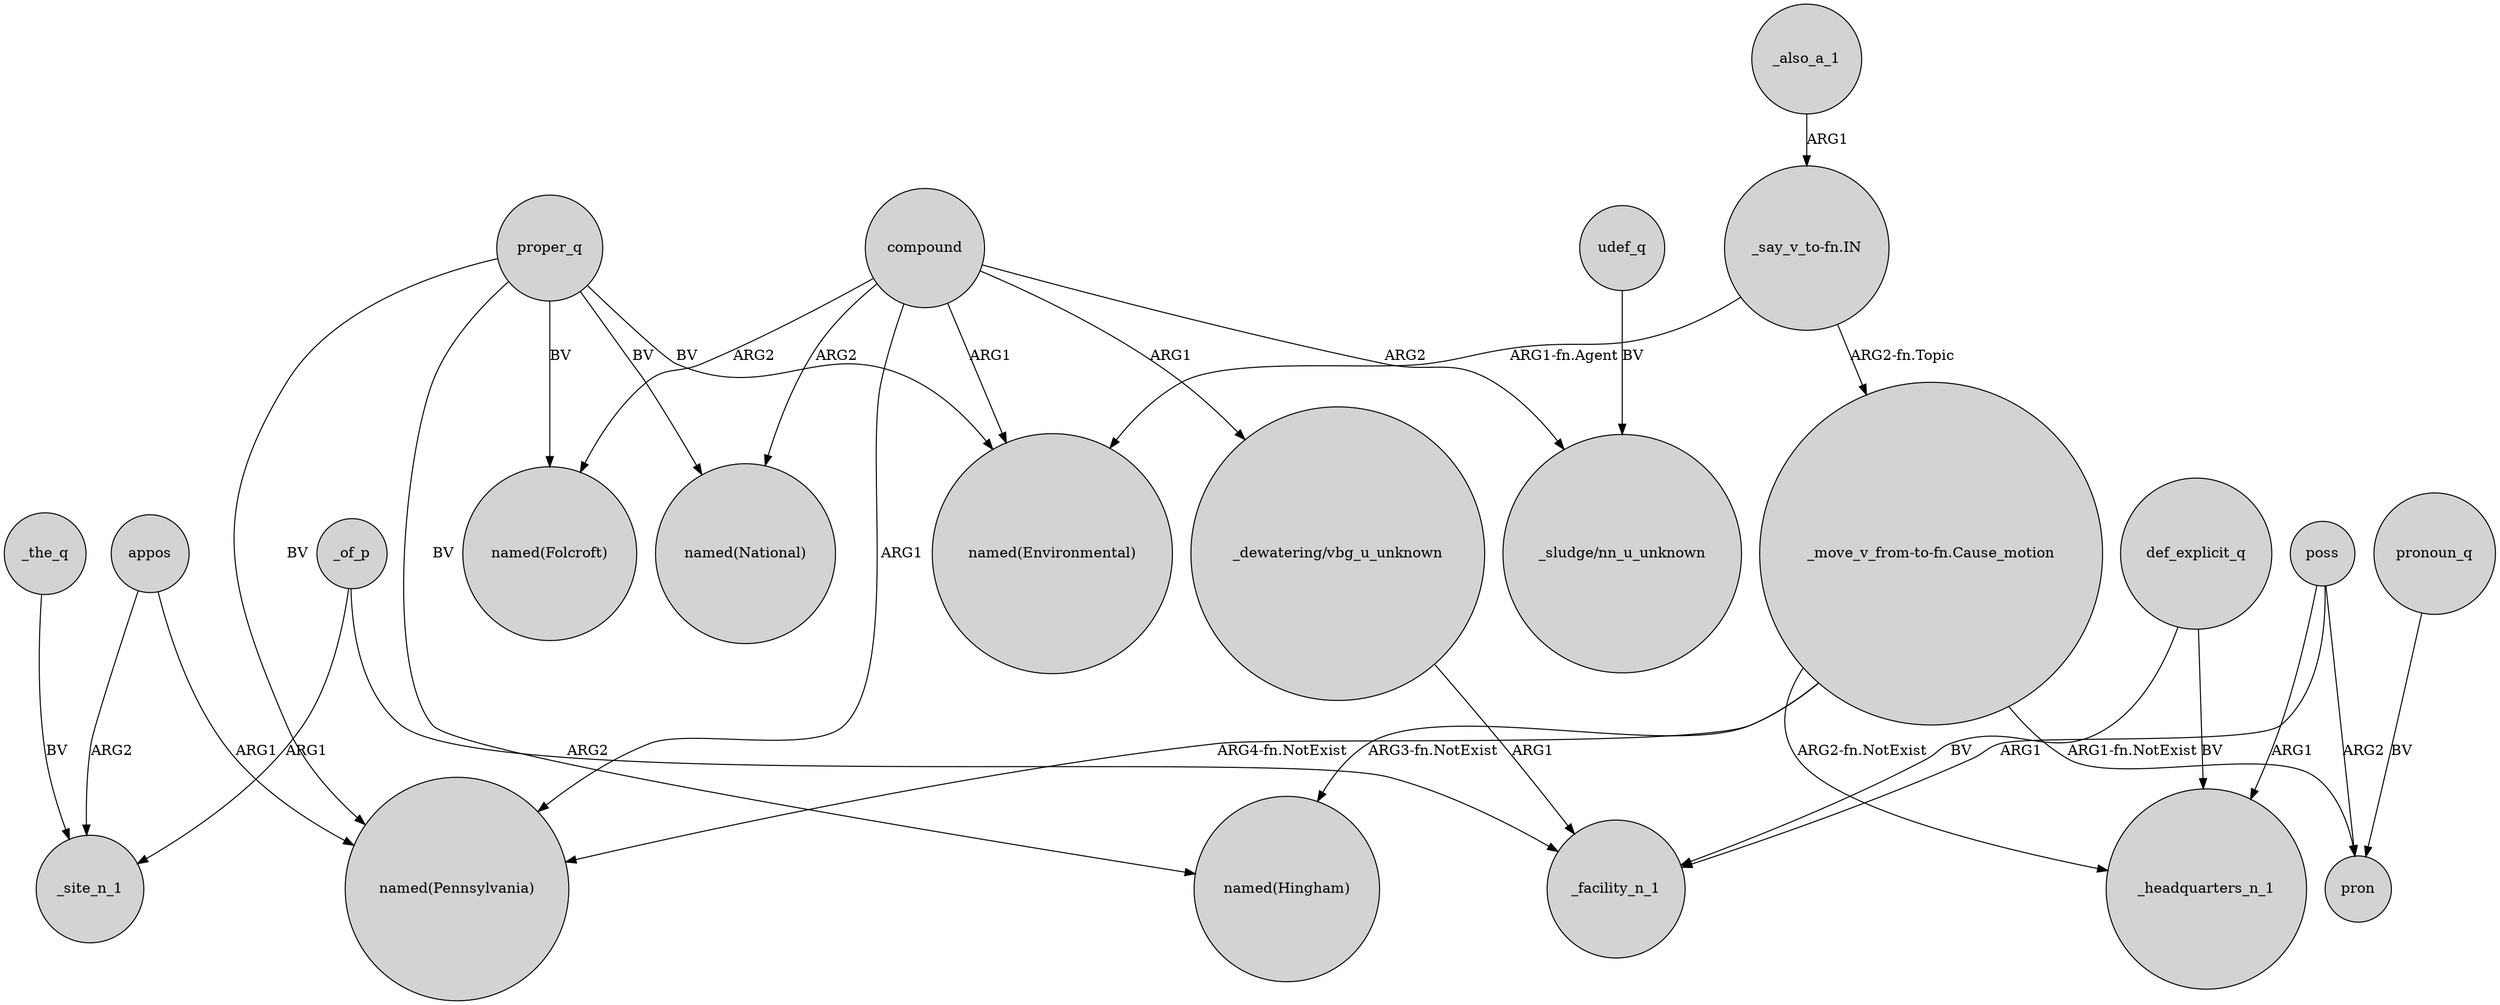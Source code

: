 digraph {
	node [shape=circle style=filled]
	_the_q -> _site_n_1 [label=BV]
	proper_q -> "named(Folcroft)" [label=BV]
	_also_a_1 -> "_say_v_to-fn.IN" [label=ARG1]
	appos -> "named(Pennsylvania)" [label=ARG1]
	"_move_v_from-to-fn.Cause_motion" -> "named(Pennsylvania)" [label="ARG4-fn.NotExist"]
	poss -> pron [label=ARG2]
	"_dewatering/vbg_u_unknown" -> _facility_n_1 [label=ARG1]
	"_move_v_from-to-fn.Cause_motion" -> "named(Hingham)" [label="ARG3-fn.NotExist"]
	compound -> "named(Folcroft)" [label=ARG2]
	_of_p -> _site_n_1 [label=ARG1]
	poss -> _facility_n_1 [label=ARG1]
	"_say_v_to-fn.IN" -> "_move_v_from-to-fn.Cause_motion" [label="ARG2-fn.Topic"]
	proper_q -> "named(Hingham)" [label=BV]
	"_move_v_from-to-fn.Cause_motion" -> pron [label="ARG1-fn.NotExist"]
	compound -> "named(National)" [label=ARG2]
	pronoun_q -> pron [label=BV]
	compound -> "named(Environmental)" [label=ARG1]
	_of_p -> _facility_n_1 [label=ARG2]
	"_say_v_to-fn.IN" -> "named(Environmental)" [label="ARG1-fn.Agent"]
	appos -> _site_n_1 [label=ARG2]
	def_explicit_q -> _facility_n_1 [label=BV]
	"_move_v_from-to-fn.Cause_motion" -> _headquarters_n_1 [label="ARG2-fn.NotExist"]
	compound -> "_dewatering/vbg_u_unknown" [label=ARG1]
	proper_q -> "named(Environmental)" [label=BV]
	proper_q -> "named(National)" [label=BV]
	def_explicit_q -> _headquarters_n_1 [label=BV]
	proper_q -> "named(Pennsylvania)" [label=BV]
	compound -> "named(Pennsylvania)" [label=ARG1]
	udef_q -> "_sludge/nn_u_unknown" [label=BV]
	compound -> "_sludge/nn_u_unknown" [label=ARG2]
	poss -> _headquarters_n_1 [label=ARG1]
}
